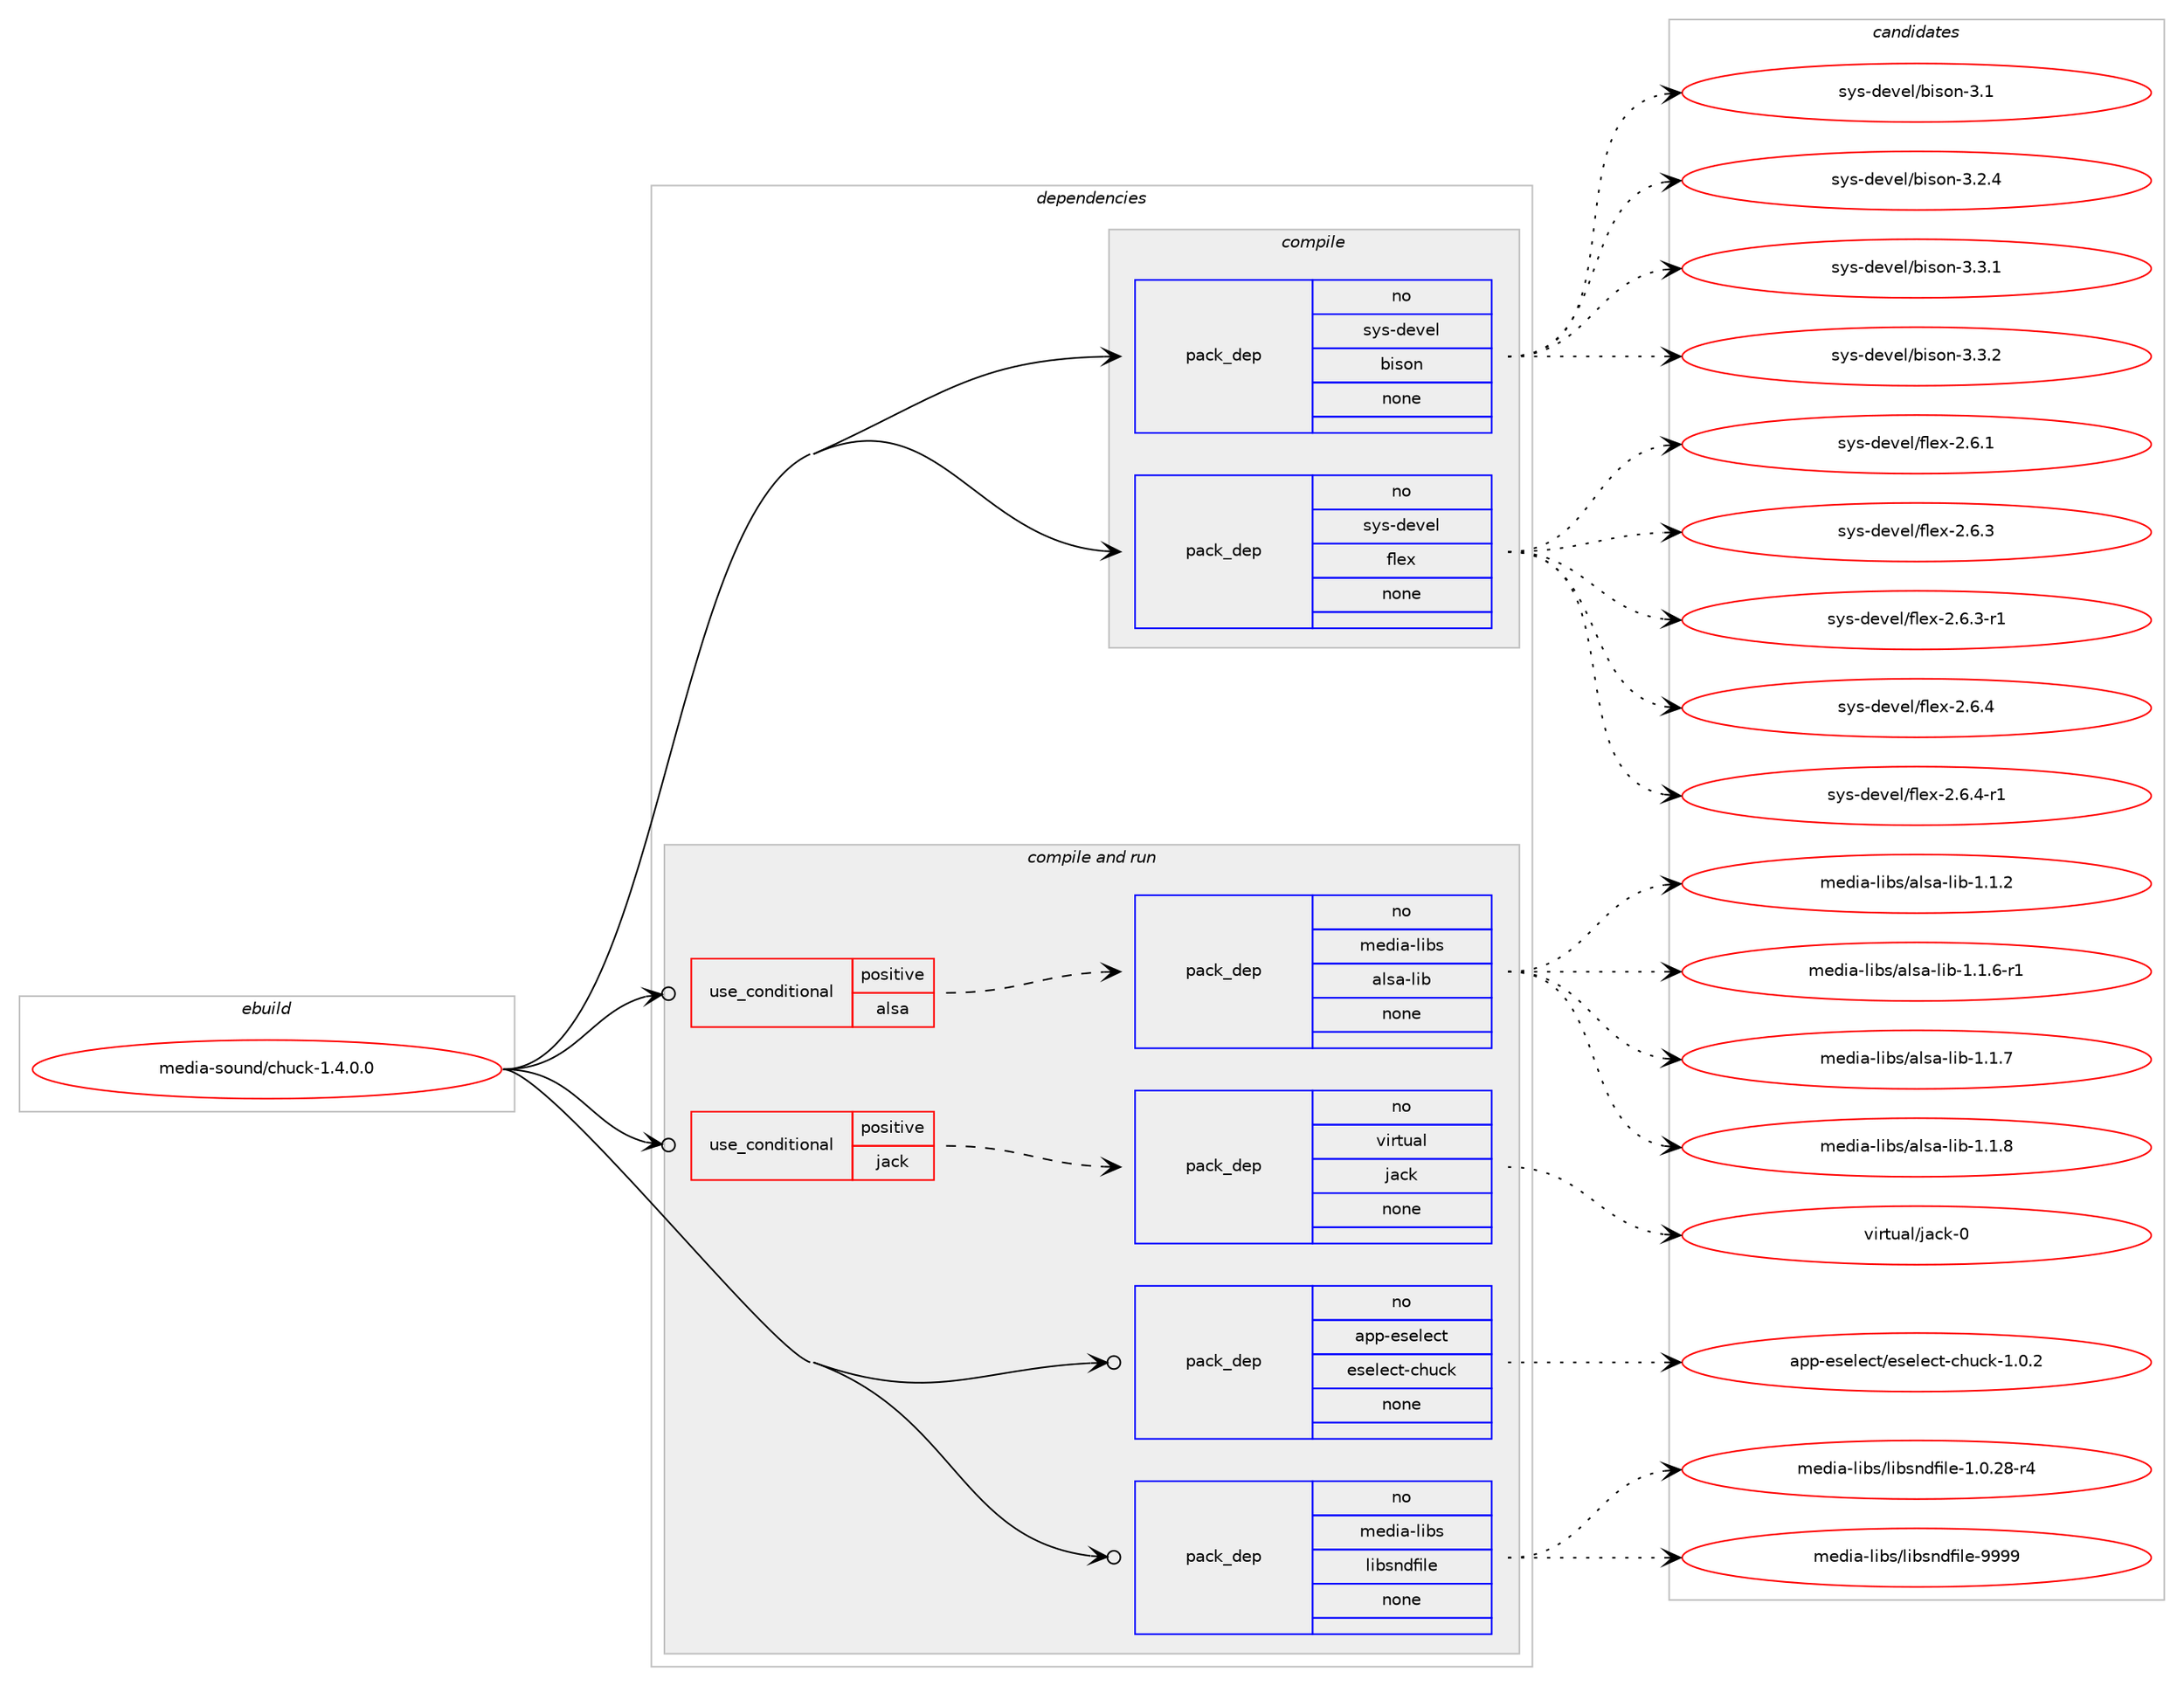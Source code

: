 digraph prolog {

# *************
# Graph options
# *************

newrank=true;
concentrate=true;
compound=true;
graph [rankdir=LR,fontname=Helvetica,fontsize=10,ranksep=1.5];#, ranksep=2.5, nodesep=0.2];
edge  [arrowhead=vee];
node  [fontname=Helvetica,fontsize=10];

# **********
# The ebuild
# **********

subgraph cluster_leftcol {
color=gray;
rank=same;
label=<<i>ebuild</i>>;
id [label="media-sound/chuck-1.4.0.0", color=red, width=4, href="../media-sound/chuck-1.4.0.0.svg"];
}

# ****************
# The dependencies
# ****************

subgraph cluster_midcol {
color=gray;
label=<<i>dependencies</i>>;
subgraph cluster_compile {
fillcolor="#eeeeee";
style=filled;
label=<<i>compile</i>>;
subgraph pack1161804 {
dependency1624922 [label=<<TABLE BORDER="0" CELLBORDER="1" CELLSPACING="0" CELLPADDING="4" WIDTH="220"><TR><TD ROWSPAN="6" CELLPADDING="30">pack_dep</TD></TR><TR><TD WIDTH="110">no</TD></TR><TR><TD>sys-devel</TD></TR><TR><TD>bison</TD></TR><TR><TD>none</TD></TR><TR><TD></TD></TR></TABLE>>, shape=none, color=blue];
}
id:e -> dependency1624922:w [weight=20,style="solid",arrowhead="vee"];
subgraph pack1161805 {
dependency1624923 [label=<<TABLE BORDER="0" CELLBORDER="1" CELLSPACING="0" CELLPADDING="4" WIDTH="220"><TR><TD ROWSPAN="6" CELLPADDING="30">pack_dep</TD></TR><TR><TD WIDTH="110">no</TD></TR><TR><TD>sys-devel</TD></TR><TR><TD>flex</TD></TR><TR><TD>none</TD></TR><TR><TD></TD></TR></TABLE>>, shape=none, color=blue];
}
id:e -> dependency1624923:w [weight=20,style="solid",arrowhead="vee"];
}
subgraph cluster_compileandrun {
fillcolor="#eeeeee";
style=filled;
label=<<i>compile and run</i>>;
subgraph cond436906 {
dependency1624924 [label=<<TABLE BORDER="0" CELLBORDER="1" CELLSPACING="0" CELLPADDING="4"><TR><TD ROWSPAN="3" CELLPADDING="10">use_conditional</TD></TR><TR><TD>positive</TD></TR><TR><TD>alsa</TD></TR></TABLE>>, shape=none, color=red];
subgraph pack1161806 {
dependency1624925 [label=<<TABLE BORDER="0" CELLBORDER="1" CELLSPACING="0" CELLPADDING="4" WIDTH="220"><TR><TD ROWSPAN="6" CELLPADDING="30">pack_dep</TD></TR><TR><TD WIDTH="110">no</TD></TR><TR><TD>media-libs</TD></TR><TR><TD>alsa-lib</TD></TR><TR><TD>none</TD></TR><TR><TD></TD></TR></TABLE>>, shape=none, color=blue];
}
dependency1624924:e -> dependency1624925:w [weight=20,style="dashed",arrowhead="vee"];
}
id:e -> dependency1624924:w [weight=20,style="solid",arrowhead="odotvee"];
subgraph cond436907 {
dependency1624926 [label=<<TABLE BORDER="0" CELLBORDER="1" CELLSPACING="0" CELLPADDING="4"><TR><TD ROWSPAN="3" CELLPADDING="10">use_conditional</TD></TR><TR><TD>positive</TD></TR><TR><TD>jack</TD></TR></TABLE>>, shape=none, color=red];
subgraph pack1161807 {
dependency1624927 [label=<<TABLE BORDER="0" CELLBORDER="1" CELLSPACING="0" CELLPADDING="4" WIDTH="220"><TR><TD ROWSPAN="6" CELLPADDING="30">pack_dep</TD></TR><TR><TD WIDTH="110">no</TD></TR><TR><TD>virtual</TD></TR><TR><TD>jack</TD></TR><TR><TD>none</TD></TR><TR><TD></TD></TR></TABLE>>, shape=none, color=blue];
}
dependency1624926:e -> dependency1624927:w [weight=20,style="dashed",arrowhead="vee"];
}
id:e -> dependency1624926:w [weight=20,style="solid",arrowhead="odotvee"];
subgraph pack1161808 {
dependency1624928 [label=<<TABLE BORDER="0" CELLBORDER="1" CELLSPACING="0" CELLPADDING="4" WIDTH="220"><TR><TD ROWSPAN="6" CELLPADDING="30">pack_dep</TD></TR><TR><TD WIDTH="110">no</TD></TR><TR><TD>app-eselect</TD></TR><TR><TD>eselect-chuck</TD></TR><TR><TD>none</TD></TR><TR><TD></TD></TR></TABLE>>, shape=none, color=blue];
}
id:e -> dependency1624928:w [weight=20,style="solid",arrowhead="odotvee"];
subgraph pack1161809 {
dependency1624929 [label=<<TABLE BORDER="0" CELLBORDER="1" CELLSPACING="0" CELLPADDING="4" WIDTH="220"><TR><TD ROWSPAN="6" CELLPADDING="30">pack_dep</TD></TR><TR><TD WIDTH="110">no</TD></TR><TR><TD>media-libs</TD></TR><TR><TD>libsndfile</TD></TR><TR><TD>none</TD></TR><TR><TD></TD></TR></TABLE>>, shape=none, color=blue];
}
id:e -> dependency1624929:w [weight=20,style="solid",arrowhead="odotvee"];
}
subgraph cluster_run {
fillcolor="#eeeeee";
style=filled;
label=<<i>run</i>>;
}
}

# **************
# The candidates
# **************

subgraph cluster_choices {
rank=same;
color=gray;
label=<<i>candidates</i>>;

subgraph choice1161804 {
color=black;
nodesep=1;
choice11512111545100101118101108479810511511111045514649 [label="sys-devel/bison-3.1", color=red, width=4,href="../sys-devel/bison-3.1.svg"];
choice115121115451001011181011084798105115111110455146504652 [label="sys-devel/bison-3.2.4", color=red, width=4,href="../sys-devel/bison-3.2.4.svg"];
choice115121115451001011181011084798105115111110455146514649 [label="sys-devel/bison-3.3.1", color=red, width=4,href="../sys-devel/bison-3.3.1.svg"];
choice115121115451001011181011084798105115111110455146514650 [label="sys-devel/bison-3.3.2", color=red, width=4,href="../sys-devel/bison-3.3.2.svg"];
dependency1624922:e -> choice11512111545100101118101108479810511511111045514649:w [style=dotted,weight="100"];
dependency1624922:e -> choice115121115451001011181011084798105115111110455146504652:w [style=dotted,weight="100"];
dependency1624922:e -> choice115121115451001011181011084798105115111110455146514649:w [style=dotted,weight="100"];
dependency1624922:e -> choice115121115451001011181011084798105115111110455146514650:w [style=dotted,weight="100"];
}
subgraph choice1161805 {
color=black;
nodesep=1;
choice1151211154510010111810110847102108101120455046544649 [label="sys-devel/flex-2.6.1", color=red, width=4,href="../sys-devel/flex-2.6.1.svg"];
choice1151211154510010111810110847102108101120455046544651 [label="sys-devel/flex-2.6.3", color=red, width=4,href="../sys-devel/flex-2.6.3.svg"];
choice11512111545100101118101108471021081011204550465446514511449 [label="sys-devel/flex-2.6.3-r1", color=red, width=4,href="../sys-devel/flex-2.6.3-r1.svg"];
choice1151211154510010111810110847102108101120455046544652 [label="sys-devel/flex-2.6.4", color=red, width=4,href="../sys-devel/flex-2.6.4.svg"];
choice11512111545100101118101108471021081011204550465446524511449 [label="sys-devel/flex-2.6.4-r1", color=red, width=4,href="../sys-devel/flex-2.6.4-r1.svg"];
dependency1624923:e -> choice1151211154510010111810110847102108101120455046544649:w [style=dotted,weight="100"];
dependency1624923:e -> choice1151211154510010111810110847102108101120455046544651:w [style=dotted,weight="100"];
dependency1624923:e -> choice11512111545100101118101108471021081011204550465446514511449:w [style=dotted,weight="100"];
dependency1624923:e -> choice1151211154510010111810110847102108101120455046544652:w [style=dotted,weight="100"];
dependency1624923:e -> choice11512111545100101118101108471021081011204550465446524511449:w [style=dotted,weight="100"];
}
subgraph choice1161806 {
color=black;
nodesep=1;
choice1091011001059745108105981154797108115974510810598454946494650 [label="media-libs/alsa-lib-1.1.2", color=red, width=4,href="../media-libs/alsa-lib-1.1.2.svg"];
choice10910110010597451081059811547971081159745108105984549464946544511449 [label="media-libs/alsa-lib-1.1.6-r1", color=red, width=4,href="../media-libs/alsa-lib-1.1.6-r1.svg"];
choice1091011001059745108105981154797108115974510810598454946494655 [label="media-libs/alsa-lib-1.1.7", color=red, width=4,href="../media-libs/alsa-lib-1.1.7.svg"];
choice1091011001059745108105981154797108115974510810598454946494656 [label="media-libs/alsa-lib-1.1.8", color=red, width=4,href="../media-libs/alsa-lib-1.1.8.svg"];
dependency1624925:e -> choice1091011001059745108105981154797108115974510810598454946494650:w [style=dotted,weight="100"];
dependency1624925:e -> choice10910110010597451081059811547971081159745108105984549464946544511449:w [style=dotted,weight="100"];
dependency1624925:e -> choice1091011001059745108105981154797108115974510810598454946494655:w [style=dotted,weight="100"];
dependency1624925:e -> choice1091011001059745108105981154797108115974510810598454946494656:w [style=dotted,weight="100"];
}
subgraph choice1161807 {
color=black;
nodesep=1;
choice118105114116117971084710697991074548 [label="virtual/jack-0", color=red, width=4,href="../virtual/jack-0.svg"];
dependency1624927:e -> choice118105114116117971084710697991074548:w [style=dotted,weight="100"];
}
subgraph choice1161808 {
color=black;
nodesep=1;
choice9711211245101115101108101991164710111510110810199116459910411799107454946484650 [label="app-eselect/eselect-chuck-1.0.2", color=red, width=4,href="../app-eselect/eselect-chuck-1.0.2.svg"];
dependency1624928:e -> choice9711211245101115101108101991164710111510110810199116459910411799107454946484650:w [style=dotted,weight="100"];
}
subgraph choice1161809 {
color=black;
nodesep=1;
choice1091011001059745108105981154710810598115110100102105108101454946484650564511452 [label="media-libs/libsndfile-1.0.28-r4", color=red, width=4,href="../media-libs/libsndfile-1.0.28-r4.svg"];
choice10910110010597451081059811547108105981151101001021051081014557575757 [label="media-libs/libsndfile-9999", color=red, width=4,href="../media-libs/libsndfile-9999.svg"];
dependency1624929:e -> choice1091011001059745108105981154710810598115110100102105108101454946484650564511452:w [style=dotted,weight="100"];
dependency1624929:e -> choice10910110010597451081059811547108105981151101001021051081014557575757:w [style=dotted,weight="100"];
}
}

}
